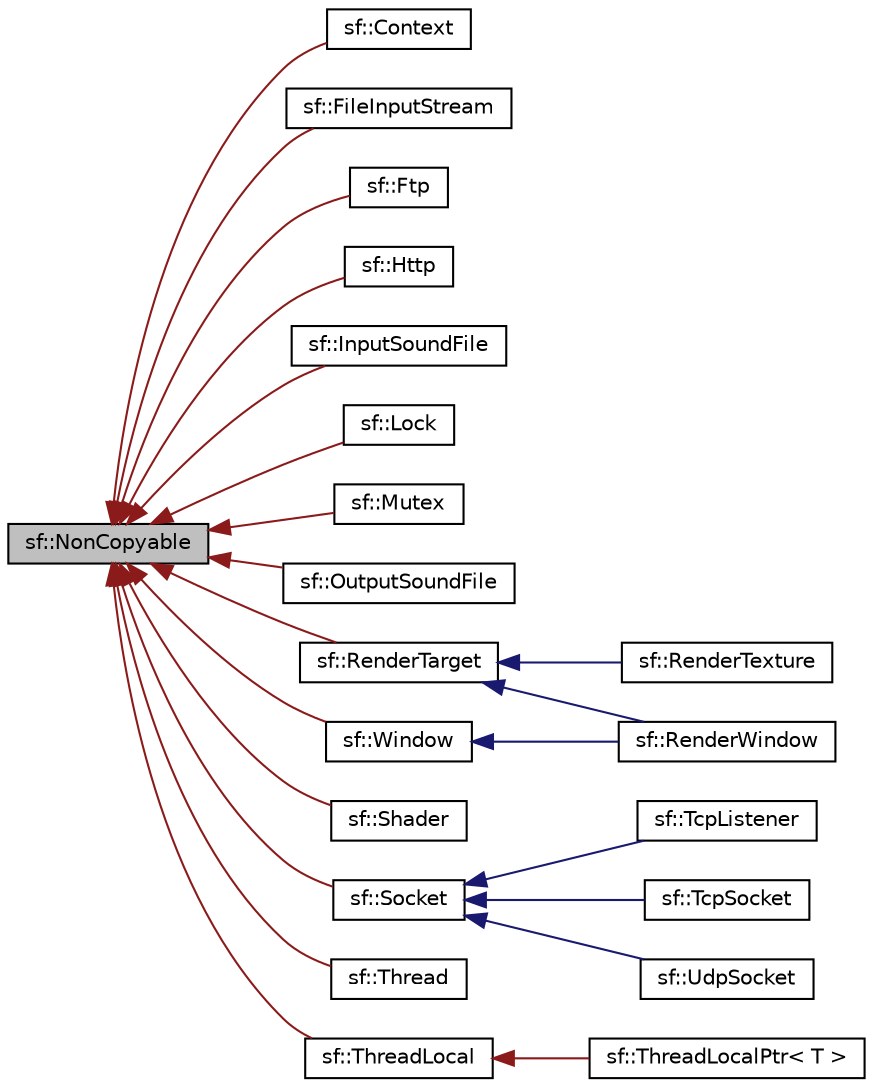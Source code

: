 digraph "sf::NonCopyable"
{
  edge [fontname="Helvetica",fontsize="10",labelfontname="Helvetica",labelfontsize="10"];
  node [fontname="Helvetica",fontsize="10",shape=record];
  rankdir="LR";
  Node0 [label="sf::NonCopyable",height=0.2,width=0.4,color="black", fillcolor="grey75", style="filled", fontcolor="black"];
  Node0 -> Node1 [dir="back",color="firebrick4",fontsize="10",style="solid",fontname="Helvetica"];
  Node1 [label="sf::Context",height=0.2,width=0.4,color="black", fillcolor="white", style="filled",URL="$classsf_1_1_context.html",tooltip="Class holding a valid drawing context. "];
  Node0 -> Node2 [dir="back",color="firebrick4",fontsize="10",style="solid",fontname="Helvetica"];
  Node2 [label="sf::FileInputStream",height=0.2,width=0.4,color="black", fillcolor="white", style="filled",URL="$classsf_1_1_file_input_stream.html",tooltip="Implementation of input stream based on a file. "];
  Node0 -> Node3 [dir="back",color="firebrick4",fontsize="10",style="solid",fontname="Helvetica"];
  Node3 [label="sf::Ftp",height=0.2,width=0.4,color="black", fillcolor="white", style="filled",URL="$classsf_1_1_ftp.html",tooltip="A FTP client. "];
  Node0 -> Node4 [dir="back",color="firebrick4",fontsize="10",style="solid",fontname="Helvetica"];
  Node4 [label="sf::Http",height=0.2,width=0.4,color="black", fillcolor="white", style="filled",URL="$classsf_1_1_http.html",tooltip="A HTTP client. "];
  Node0 -> Node5 [dir="back",color="firebrick4",fontsize="10",style="solid",fontname="Helvetica"];
  Node5 [label="sf::InputSoundFile",height=0.2,width=0.4,color="black", fillcolor="white", style="filled",URL="$classsf_1_1_input_sound_file.html",tooltip="Provide read access to sound files. "];
  Node0 -> Node6 [dir="back",color="firebrick4",fontsize="10",style="solid",fontname="Helvetica"];
  Node6 [label="sf::Lock",height=0.2,width=0.4,color="black", fillcolor="white", style="filled",URL="$classsf_1_1_lock.html",tooltip="Automatic wrapper for locking and unlocking mutexes. "];
  Node0 -> Node7 [dir="back",color="firebrick4",fontsize="10",style="solid",fontname="Helvetica"];
  Node7 [label="sf::Mutex",height=0.2,width=0.4,color="black", fillcolor="white", style="filled",URL="$classsf_1_1_mutex.html",tooltip="Blocks concurrent access to shared resources from multiple threads. "];
  Node0 -> Node8 [dir="back",color="firebrick4",fontsize="10",style="solid",fontname="Helvetica"];
  Node8 [label="sf::OutputSoundFile",height=0.2,width=0.4,color="black", fillcolor="white", style="filled",URL="$classsf_1_1_output_sound_file.html",tooltip="Provide write access to sound files. "];
  Node0 -> Node9 [dir="back",color="firebrick4",fontsize="10",style="solid",fontname="Helvetica"];
  Node9 [label="sf::RenderTarget",height=0.2,width=0.4,color="black", fillcolor="white", style="filled",URL="$classsf_1_1_render_target.html",tooltip="Base class for all render targets (window, texture, ...) "];
  Node9 -> Node10 [dir="back",color="midnightblue",fontsize="10",style="solid",fontname="Helvetica"];
  Node10 [label="sf::RenderTexture",height=0.2,width=0.4,color="black", fillcolor="white", style="filled",URL="$classsf_1_1_render_texture.html",tooltip="Target for off-screen 2D rendering into a texture. "];
  Node9 -> Node11 [dir="back",color="midnightblue",fontsize="10",style="solid",fontname="Helvetica"];
  Node11 [label="sf::RenderWindow",height=0.2,width=0.4,color="black", fillcolor="white", style="filled",URL="$classsf_1_1_render_window.html",tooltip="Window that can serve as a target for 2D drawing. "];
  Node0 -> Node12 [dir="back",color="firebrick4",fontsize="10",style="solid",fontname="Helvetica"];
  Node12 [label="sf::Shader",height=0.2,width=0.4,color="black", fillcolor="white", style="filled",URL="$classsf_1_1_shader.html",tooltip="Shader class (vertex, geometry and fragment) "];
  Node0 -> Node13 [dir="back",color="firebrick4",fontsize="10",style="solid",fontname="Helvetica"];
  Node13 [label="sf::Socket",height=0.2,width=0.4,color="black", fillcolor="white", style="filled",URL="$classsf_1_1_socket.html",tooltip="Base class for all the socket types. "];
  Node13 -> Node14 [dir="back",color="midnightblue",fontsize="10",style="solid",fontname="Helvetica"];
  Node14 [label="sf::TcpListener",height=0.2,width=0.4,color="black", fillcolor="white", style="filled",URL="$classsf_1_1_tcp_listener.html",tooltip="Socket that listens to new TCP connections. "];
  Node13 -> Node15 [dir="back",color="midnightblue",fontsize="10",style="solid",fontname="Helvetica"];
  Node15 [label="sf::TcpSocket",height=0.2,width=0.4,color="black", fillcolor="white", style="filled",URL="$classsf_1_1_tcp_socket.html",tooltip="Specialized socket using the TCP protocol. "];
  Node13 -> Node16 [dir="back",color="midnightblue",fontsize="10",style="solid",fontname="Helvetica"];
  Node16 [label="sf::UdpSocket",height=0.2,width=0.4,color="black", fillcolor="white", style="filled",URL="$classsf_1_1_udp_socket.html",tooltip="Specialized socket using the UDP protocol. "];
  Node0 -> Node17 [dir="back",color="firebrick4",fontsize="10",style="solid",fontname="Helvetica"];
  Node17 [label="sf::Thread",height=0.2,width=0.4,color="black", fillcolor="white", style="filled",URL="$classsf_1_1_thread.html",tooltip="Utility class to manipulate threads. "];
  Node0 -> Node18 [dir="back",color="firebrick4",fontsize="10",style="solid",fontname="Helvetica"];
  Node18 [label="sf::ThreadLocal",height=0.2,width=0.4,color="black", fillcolor="white", style="filled",URL="$classsf_1_1_thread_local.html",tooltip="Defines variables with thread-local storage. "];
  Node18 -> Node19 [dir="back",color="firebrick4",fontsize="10",style="solid",fontname="Helvetica"];
  Node19 [label="sf::ThreadLocalPtr\< T \>",height=0.2,width=0.4,color="black", fillcolor="white", style="filled",URL="$classsf_1_1_thread_local_ptr.html",tooltip="Pointer to a thread-local variable. "];
  Node0 -> Node20 [dir="back",color="firebrick4",fontsize="10",style="solid",fontname="Helvetica"];
  Node20 [label="sf::Window",height=0.2,width=0.4,color="black", fillcolor="white", style="filled",URL="$classsf_1_1_window.html",tooltip="Window that serves as a target for OpenGL rendering. "];
  Node20 -> Node11 [dir="back",color="midnightblue",fontsize="10",style="solid",fontname="Helvetica"];
}
